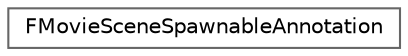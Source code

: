 digraph "Graphical Class Hierarchy"
{
 // INTERACTIVE_SVG=YES
 // LATEX_PDF_SIZE
  bgcolor="transparent";
  edge [fontname=Helvetica,fontsize=10,labelfontname=Helvetica,labelfontsize=10];
  node [fontname=Helvetica,fontsize=10,shape=box,height=0.2,width=0.4];
  rankdir="LR";
  Node0 [id="Node000000",label="FMovieSceneSpawnableAnnotation",height=0.2,width=0.4,color="grey40", fillcolor="white", style="filled",URL="$d3/db6/structFMovieSceneSpawnableAnnotation.html",tooltip="An annotation that's added to spawned objects from movie scene spawnables."];
}
